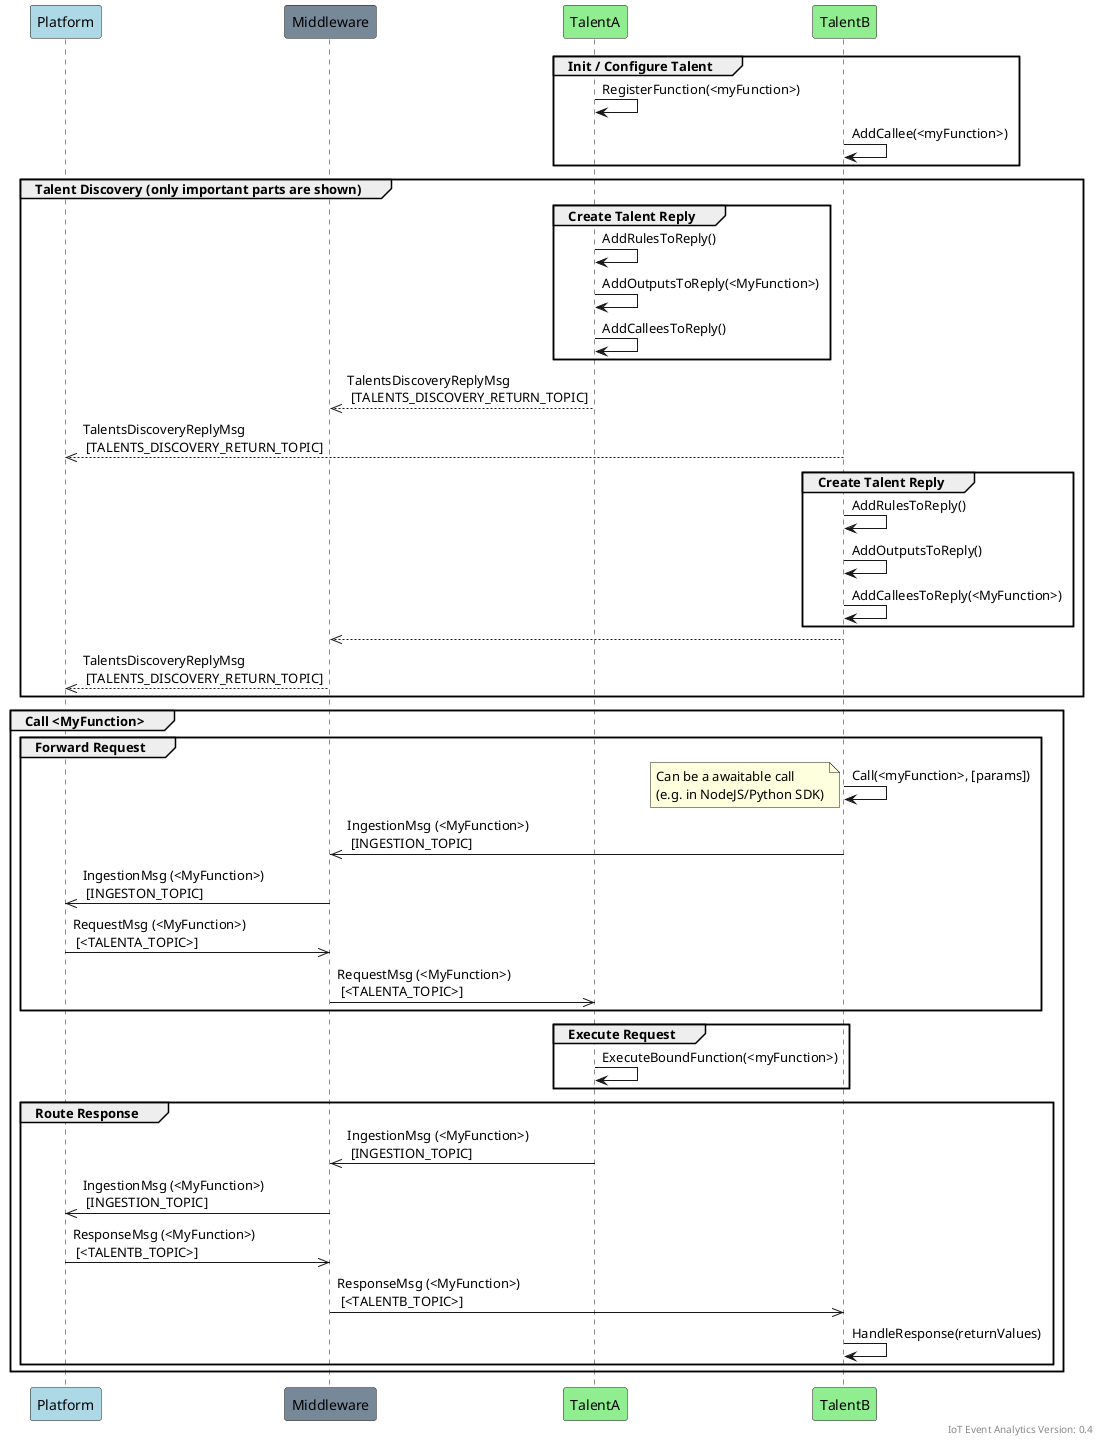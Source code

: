@startuml
/'
  Copyright (c) 2021 Bosch.IO GmbH

  This Source Code Form is subject to the terms of the Mozilla Public
  License, v. 2.0. If a copy of the MPL was not distributed with this
  file, You can obtain one at https://mozilla.org/MPL/2.0/.

  SPDX-License-Identifier: MPL-2.0
'/

    skinparam backgroundColor #FFFFF

    right footer "IoT Event Analytics Version: 0.4"

    participant Platform as Platform #LightBlue

    participant Middleware as Middleware #LightSlateGray

    participant TalentA as TalentA #LightGreen
    participant TalentB as TalentB #LightGreen

    group Init / Configure Talent
        TalentA -> TalentA: RegisterFunction(<myFunction>)
        TalentB -> TalentB: AddCallee(<myFunction>)
    end

    group Talent Discovery (only important parts are shown)
        group Create Talent Reply
            TalentA -> TalentA: AddRulesToReply()
            TalentA -> TalentA: AddOutputsToReply(<MyFunction>)
            TalentA -> TalentA: AddCalleesToReply()
        end
        TalentA -->> Middleware: TalentsDiscoveryReplyMsg \n [TALENTS_DISCOVERY_RETURN_TOPIC]
        TalentB -->> Platform: TalentsDiscoveryReplyMsg \n [TALENTS_DISCOVERY_RETURN_TOPIC]

        group Create Talent Reply
            TalentB -> TalentB: AddRulesToReply()
            TalentB -> TalentB: AddOutputsToReply()
            TalentB -> TalentB: AddCalleesToReply(<MyFunction>)
        end
        TalentB -->> Middleware
        Middleware -->> Platform: TalentsDiscoveryReplyMsg \n [TALENTS_DISCOVERY_RETURN_TOPIC]
    end

    group Call <MyFunction>
        group Forward Request
            TalentB -> TalentB: Call(<myFunction>, [params])

            note left
                Can be a awaitable call
                (e.g. in NodeJS/Python SDK)
            end note

            TalentB ->> Middleware: IngestionMsg (<MyFunction>) \n [INGESTION_TOPIC]
            Middleware ->> Platform: IngestionMsg (<MyFunction>) \n [INGESTON_TOPIC]

            Platform ->> Middleware: RequestMsg (<MyFunction>) \n [<TALENTA_TOPIC>]
            Middleware ->> TalentA: RequestMsg (<MyFunction>) \n [<TALENTA_TOPIC>]
        end

        group Execute Request
            TalentA -> TalentA: ExecuteBoundFunction(<myFunction>)
        end

        group Route Response
            TalentA ->> Middleware: IngestionMsg (<MyFunction>) \n [INGESTION_TOPIC]
            Middleware ->> Platform: IngestionMsg (<MyFunction>) \n [INGESTION_TOPIC]

            Platform ->> Middleware: ResponseMsg (<MyFunction>) \n [<TALENTB_TOPIC>]
            Middleware ->> TalentB: ResponseMsg (<MyFunction>) \n [<TALENTB_TOPIC>]

            TalentB -> TalentB: HandleResponse(returnValues)
        end
    end
@enduml